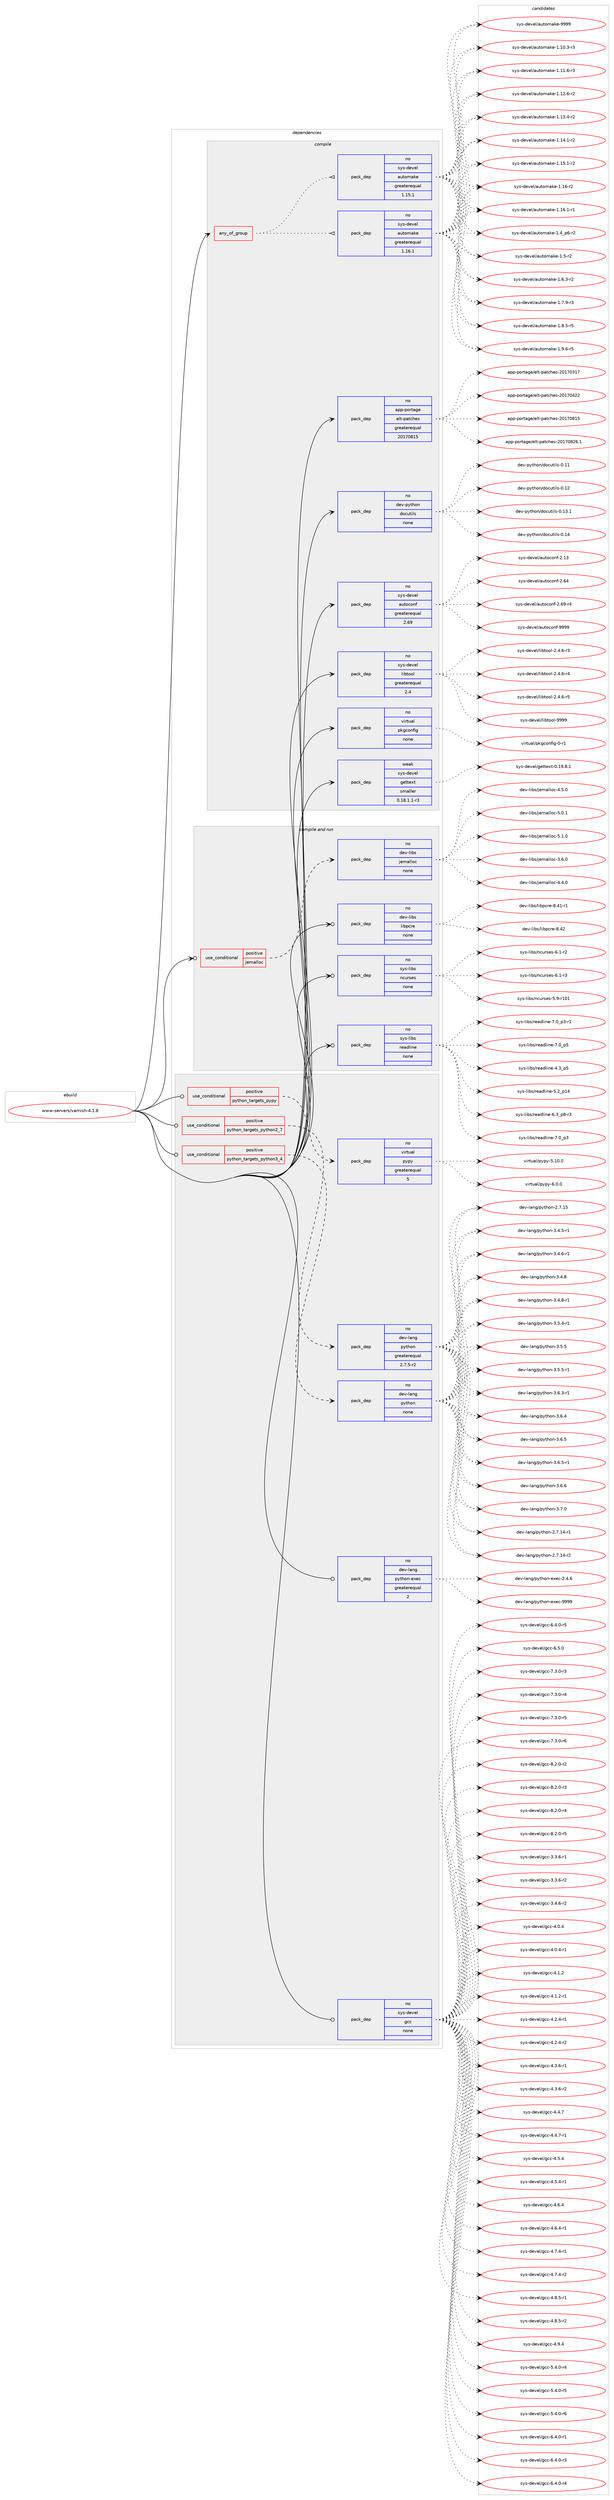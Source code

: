 digraph prolog {

# *************
# Graph options
# *************

newrank=true;
concentrate=true;
compound=true;
graph [rankdir=LR,fontname=Helvetica,fontsize=10,ranksep=1.5];#, ranksep=2.5, nodesep=0.2];
edge  [arrowhead=vee];
node  [fontname=Helvetica,fontsize=10];

# **********
# The ebuild
# **********

subgraph cluster_leftcol {
color=gray;
rank=same;
label=<<i>ebuild</i>>;
id [label="www-servers/varnish-4.1.8", color=red, width=4, href="../www-servers/varnish-4.1.8.svg"];
}

# ****************
# The dependencies
# ****************

subgraph cluster_midcol {
color=gray;
label=<<i>dependencies</i>>;
subgraph cluster_compile {
fillcolor="#eeeeee";
style=filled;
label=<<i>compile</i>>;
subgraph any170 {
dependency7150 [label=<<TABLE BORDER="0" CELLBORDER="1" CELLSPACING="0" CELLPADDING="4"><TR><TD CELLPADDING="10">any_of_group</TD></TR></TABLE>>, shape=none, color=red];subgraph pack5691 {
dependency7151 [label=<<TABLE BORDER="0" CELLBORDER="1" CELLSPACING="0" CELLPADDING="4" WIDTH="220"><TR><TD ROWSPAN="6" CELLPADDING="30">pack_dep</TD></TR><TR><TD WIDTH="110">no</TD></TR><TR><TD>sys-devel</TD></TR><TR><TD>automake</TD></TR><TR><TD>greaterequal</TD></TR><TR><TD>1.16.1</TD></TR></TABLE>>, shape=none, color=blue];
}
dependency7150:e -> dependency7151:w [weight=20,style="dotted",arrowhead="oinv"];
subgraph pack5692 {
dependency7152 [label=<<TABLE BORDER="0" CELLBORDER="1" CELLSPACING="0" CELLPADDING="4" WIDTH="220"><TR><TD ROWSPAN="6" CELLPADDING="30">pack_dep</TD></TR><TR><TD WIDTH="110">no</TD></TR><TR><TD>sys-devel</TD></TR><TR><TD>automake</TD></TR><TR><TD>greaterequal</TD></TR><TR><TD>1.15.1</TD></TR></TABLE>>, shape=none, color=blue];
}
dependency7150:e -> dependency7152:w [weight=20,style="dotted",arrowhead="oinv"];
}
id:e -> dependency7150:w [weight=20,style="solid",arrowhead="vee"];
subgraph pack5693 {
dependency7153 [label=<<TABLE BORDER="0" CELLBORDER="1" CELLSPACING="0" CELLPADDING="4" WIDTH="220"><TR><TD ROWSPAN="6" CELLPADDING="30">pack_dep</TD></TR><TR><TD WIDTH="110">no</TD></TR><TR><TD>app-portage</TD></TR><TR><TD>elt-patches</TD></TR><TR><TD>greaterequal</TD></TR><TR><TD>20170815</TD></TR></TABLE>>, shape=none, color=blue];
}
id:e -> dependency7153:w [weight=20,style="solid",arrowhead="vee"];
subgraph pack5694 {
dependency7154 [label=<<TABLE BORDER="0" CELLBORDER="1" CELLSPACING="0" CELLPADDING="4" WIDTH="220"><TR><TD ROWSPAN="6" CELLPADDING="30">pack_dep</TD></TR><TR><TD WIDTH="110">no</TD></TR><TR><TD>dev-python</TD></TR><TR><TD>docutils</TD></TR><TR><TD>none</TD></TR><TR><TD></TD></TR></TABLE>>, shape=none, color=blue];
}
id:e -> dependency7154:w [weight=20,style="solid",arrowhead="vee"];
subgraph pack5695 {
dependency7155 [label=<<TABLE BORDER="0" CELLBORDER="1" CELLSPACING="0" CELLPADDING="4" WIDTH="220"><TR><TD ROWSPAN="6" CELLPADDING="30">pack_dep</TD></TR><TR><TD WIDTH="110">no</TD></TR><TR><TD>sys-devel</TD></TR><TR><TD>autoconf</TD></TR><TR><TD>greaterequal</TD></TR><TR><TD>2.69</TD></TR></TABLE>>, shape=none, color=blue];
}
id:e -> dependency7155:w [weight=20,style="solid",arrowhead="vee"];
subgraph pack5696 {
dependency7156 [label=<<TABLE BORDER="0" CELLBORDER="1" CELLSPACING="0" CELLPADDING="4" WIDTH="220"><TR><TD ROWSPAN="6" CELLPADDING="30">pack_dep</TD></TR><TR><TD WIDTH="110">no</TD></TR><TR><TD>sys-devel</TD></TR><TR><TD>libtool</TD></TR><TR><TD>greaterequal</TD></TR><TR><TD>2.4</TD></TR></TABLE>>, shape=none, color=blue];
}
id:e -> dependency7156:w [weight=20,style="solid",arrowhead="vee"];
subgraph pack5697 {
dependency7157 [label=<<TABLE BORDER="0" CELLBORDER="1" CELLSPACING="0" CELLPADDING="4" WIDTH="220"><TR><TD ROWSPAN="6" CELLPADDING="30">pack_dep</TD></TR><TR><TD WIDTH="110">no</TD></TR><TR><TD>virtual</TD></TR><TR><TD>pkgconfig</TD></TR><TR><TD>none</TD></TR><TR><TD></TD></TR></TABLE>>, shape=none, color=blue];
}
id:e -> dependency7157:w [weight=20,style="solid",arrowhead="vee"];
subgraph pack5698 {
dependency7158 [label=<<TABLE BORDER="0" CELLBORDER="1" CELLSPACING="0" CELLPADDING="4" WIDTH="220"><TR><TD ROWSPAN="6" CELLPADDING="30">pack_dep</TD></TR><TR><TD WIDTH="110">weak</TD></TR><TR><TD>sys-devel</TD></TR><TR><TD>gettext</TD></TR><TR><TD>smaller</TD></TR><TR><TD>0.18.1.1-r3</TD></TR></TABLE>>, shape=none, color=blue];
}
id:e -> dependency7158:w [weight=20,style="solid",arrowhead="vee"];
}
subgraph cluster_compileandrun {
fillcolor="#eeeeee";
style=filled;
label=<<i>compile and run</i>>;
subgraph cond1283 {
dependency7159 [label=<<TABLE BORDER="0" CELLBORDER="1" CELLSPACING="0" CELLPADDING="4"><TR><TD ROWSPAN="3" CELLPADDING="10">use_conditional</TD></TR><TR><TD>positive</TD></TR><TR><TD>jemalloc</TD></TR></TABLE>>, shape=none, color=red];
subgraph pack5699 {
dependency7160 [label=<<TABLE BORDER="0" CELLBORDER="1" CELLSPACING="0" CELLPADDING="4" WIDTH="220"><TR><TD ROWSPAN="6" CELLPADDING="30">pack_dep</TD></TR><TR><TD WIDTH="110">no</TD></TR><TR><TD>dev-libs</TD></TR><TR><TD>jemalloc</TD></TR><TR><TD>none</TD></TR><TR><TD></TD></TR></TABLE>>, shape=none, color=blue];
}
dependency7159:e -> dependency7160:w [weight=20,style="dashed",arrowhead="vee"];
}
id:e -> dependency7159:w [weight=20,style="solid",arrowhead="odotvee"];
subgraph pack5700 {
dependency7161 [label=<<TABLE BORDER="0" CELLBORDER="1" CELLSPACING="0" CELLPADDING="4" WIDTH="220"><TR><TD ROWSPAN="6" CELLPADDING="30">pack_dep</TD></TR><TR><TD WIDTH="110">no</TD></TR><TR><TD>dev-libs</TD></TR><TR><TD>libpcre</TD></TR><TR><TD>none</TD></TR><TR><TD></TD></TR></TABLE>>, shape=none, color=blue];
}
id:e -> dependency7161:w [weight=20,style="solid",arrowhead="odotvee"];
subgraph pack5701 {
dependency7162 [label=<<TABLE BORDER="0" CELLBORDER="1" CELLSPACING="0" CELLPADDING="4" WIDTH="220"><TR><TD ROWSPAN="6" CELLPADDING="30">pack_dep</TD></TR><TR><TD WIDTH="110">no</TD></TR><TR><TD>sys-libs</TD></TR><TR><TD>ncurses</TD></TR><TR><TD>none</TD></TR><TR><TD></TD></TR></TABLE>>, shape=none, color=blue];
}
id:e -> dependency7162:w [weight=20,style="solid",arrowhead="odotvee"];
subgraph pack5702 {
dependency7163 [label=<<TABLE BORDER="0" CELLBORDER="1" CELLSPACING="0" CELLPADDING="4" WIDTH="220"><TR><TD ROWSPAN="6" CELLPADDING="30">pack_dep</TD></TR><TR><TD WIDTH="110">no</TD></TR><TR><TD>sys-libs</TD></TR><TR><TD>readline</TD></TR><TR><TD>none</TD></TR><TR><TD></TD></TR></TABLE>>, shape=none, color=blue];
}
id:e -> dependency7163:w [weight=20,style="solid",arrowhead="odotvee"];
}
subgraph cluster_run {
fillcolor="#eeeeee";
style=filled;
label=<<i>run</i>>;
subgraph cond1284 {
dependency7164 [label=<<TABLE BORDER="0" CELLBORDER="1" CELLSPACING="0" CELLPADDING="4"><TR><TD ROWSPAN="3" CELLPADDING="10">use_conditional</TD></TR><TR><TD>positive</TD></TR><TR><TD>python_targets_pypy</TD></TR></TABLE>>, shape=none, color=red];
subgraph pack5703 {
dependency7165 [label=<<TABLE BORDER="0" CELLBORDER="1" CELLSPACING="0" CELLPADDING="4" WIDTH="220"><TR><TD ROWSPAN="6" CELLPADDING="30">pack_dep</TD></TR><TR><TD WIDTH="110">no</TD></TR><TR><TD>virtual</TD></TR><TR><TD>pypy</TD></TR><TR><TD>greaterequal</TD></TR><TR><TD>5</TD></TR></TABLE>>, shape=none, color=blue];
}
dependency7164:e -> dependency7165:w [weight=20,style="dashed",arrowhead="vee"];
}
id:e -> dependency7164:w [weight=20,style="solid",arrowhead="odot"];
subgraph cond1285 {
dependency7166 [label=<<TABLE BORDER="0" CELLBORDER="1" CELLSPACING="0" CELLPADDING="4"><TR><TD ROWSPAN="3" CELLPADDING="10">use_conditional</TD></TR><TR><TD>positive</TD></TR><TR><TD>python_targets_python2_7</TD></TR></TABLE>>, shape=none, color=red];
subgraph pack5704 {
dependency7167 [label=<<TABLE BORDER="0" CELLBORDER="1" CELLSPACING="0" CELLPADDING="4" WIDTH="220"><TR><TD ROWSPAN="6" CELLPADDING="30">pack_dep</TD></TR><TR><TD WIDTH="110">no</TD></TR><TR><TD>dev-lang</TD></TR><TR><TD>python</TD></TR><TR><TD>greaterequal</TD></TR><TR><TD>2.7.5-r2</TD></TR></TABLE>>, shape=none, color=blue];
}
dependency7166:e -> dependency7167:w [weight=20,style="dashed",arrowhead="vee"];
}
id:e -> dependency7166:w [weight=20,style="solid",arrowhead="odot"];
subgraph cond1286 {
dependency7168 [label=<<TABLE BORDER="0" CELLBORDER="1" CELLSPACING="0" CELLPADDING="4"><TR><TD ROWSPAN="3" CELLPADDING="10">use_conditional</TD></TR><TR><TD>positive</TD></TR><TR><TD>python_targets_python3_4</TD></TR></TABLE>>, shape=none, color=red];
subgraph pack5705 {
dependency7169 [label=<<TABLE BORDER="0" CELLBORDER="1" CELLSPACING="0" CELLPADDING="4" WIDTH="220"><TR><TD ROWSPAN="6" CELLPADDING="30">pack_dep</TD></TR><TR><TD WIDTH="110">no</TD></TR><TR><TD>dev-lang</TD></TR><TR><TD>python</TD></TR><TR><TD>none</TD></TR><TR><TD></TD></TR></TABLE>>, shape=none, color=blue];
}
dependency7168:e -> dependency7169:w [weight=20,style="dashed",arrowhead="vee"];
}
id:e -> dependency7168:w [weight=20,style="solid",arrowhead="odot"];
subgraph pack5706 {
dependency7170 [label=<<TABLE BORDER="0" CELLBORDER="1" CELLSPACING="0" CELLPADDING="4" WIDTH="220"><TR><TD ROWSPAN="6" CELLPADDING="30">pack_dep</TD></TR><TR><TD WIDTH="110">no</TD></TR><TR><TD>dev-lang</TD></TR><TR><TD>python-exec</TD></TR><TR><TD>greaterequal</TD></TR><TR><TD>2</TD></TR></TABLE>>, shape=none, color=blue];
}
id:e -> dependency7170:w [weight=20,style="solid",arrowhead="odot"];
subgraph pack5707 {
dependency7171 [label=<<TABLE BORDER="0" CELLBORDER="1" CELLSPACING="0" CELLPADDING="4" WIDTH="220"><TR><TD ROWSPAN="6" CELLPADDING="30">pack_dep</TD></TR><TR><TD WIDTH="110">no</TD></TR><TR><TD>sys-devel</TD></TR><TR><TD>gcc</TD></TR><TR><TD>none</TD></TR><TR><TD></TD></TR></TABLE>>, shape=none, color=blue];
}
id:e -> dependency7171:w [weight=20,style="solid",arrowhead="odot"];
}
}

# **************
# The candidates
# **************

subgraph cluster_choices {
rank=same;
color=gray;
label=<<i>candidates</i>>;

subgraph choice5691 {
color=black;
nodesep=1;
choice11512111545100101118101108479711711611110997107101454946494846514511451 [label="sys-devel/automake-1.10.3-r3", color=red, width=4,href="../sys-devel/automake-1.10.3-r3.svg"];
choice11512111545100101118101108479711711611110997107101454946494946544511451 [label="sys-devel/automake-1.11.6-r3", color=red, width=4,href="../sys-devel/automake-1.11.6-r3.svg"];
choice11512111545100101118101108479711711611110997107101454946495046544511450 [label="sys-devel/automake-1.12.6-r2", color=red, width=4,href="../sys-devel/automake-1.12.6-r2.svg"];
choice11512111545100101118101108479711711611110997107101454946495146524511450 [label="sys-devel/automake-1.13.4-r2", color=red, width=4,href="../sys-devel/automake-1.13.4-r2.svg"];
choice11512111545100101118101108479711711611110997107101454946495246494511450 [label="sys-devel/automake-1.14.1-r2", color=red, width=4,href="../sys-devel/automake-1.14.1-r2.svg"];
choice11512111545100101118101108479711711611110997107101454946495346494511450 [label="sys-devel/automake-1.15.1-r2", color=red, width=4,href="../sys-devel/automake-1.15.1-r2.svg"];
choice1151211154510010111810110847971171161111099710710145494649544511450 [label="sys-devel/automake-1.16-r2", color=red, width=4,href="../sys-devel/automake-1.16-r2.svg"];
choice11512111545100101118101108479711711611110997107101454946495446494511449 [label="sys-devel/automake-1.16.1-r1", color=red, width=4,href="../sys-devel/automake-1.16.1-r1.svg"];
choice115121115451001011181011084797117116111109971071014549465295112544511450 [label="sys-devel/automake-1.4_p6-r2", color=red, width=4,href="../sys-devel/automake-1.4_p6-r2.svg"];
choice11512111545100101118101108479711711611110997107101454946534511450 [label="sys-devel/automake-1.5-r2", color=red, width=4,href="../sys-devel/automake-1.5-r2.svg"];
choice115121115451001011181011084797117116111109971071014549465446514511450 [label="sys-devel/automake-1.6.3-r2", color=red, width=4,href="../sys-devel/automake-1.6.3-r2.svg"];
choice115121115451001011181011084797117116111109971071014549465546574511451 [label="sys-devel/automake-1.7.9-r3", color=red, width=4,href="../sys-devel/automake-1.7.9-r3.svg"];
choice115121115451001011181011084797117116111109971071014549465646534511453 [label="sys-devel/automake-1.8.5-r5", color=red, width=4,href="../sys-devel/automake-1.8.5-r5.svg"];
choice115121115451001011181011084797117116111109971071014549465746544511453 [label="sys-devel/automake-1.9.6-r5", color=red, width=4,href="../sys-devel/automake-1.9.6-r5.svg"];
choice115121115451001011181011084797117116111109971071014557575757 [label="sys-devel/automake-9999", color=red, width=4,href="../sys-devel/automake-9999.svg"];
dependency7151:e -> choice11512111545100101118101108479711711611110997107101454946494846514511451:w [style=dotted,weight="100"];
dependency7151:e -> choice11512111545100101118101108479711711611110997107101454946494946544511451:w [style=dotted,weight="100"];
dependency7151:e -> choice11512111545100101118101108479711711611110997107101454946495046544511450:w [style=dotted,weight="100"];
dependency7151:e -> choice11512111545100101118101108479711711611110997107101454946495146524511450:w [style=dotted,weight="100"];
dependency7151:e -> choice11512111545100101118101108479711711611110997107101454946495246494511450:w [style=dotted,weight="100"];
dependency7151:e -> choice11512111545100101118101108479711711611110997107101454946495346494511450:w [style=dotted,weight="100"];
dependency7151:e -> choice1151211154510010111810110847971171161111099710710145494649544511450:w [style=dotted,weight="100"];
dependency7151:e -> choice11512111545100101118101108479711711611110997107101454946495446494511449:w [style=dotted,weight="100"];
dependency7151:e -> choice115121115451001011181011084797117116111109971071014549465295112544511450:w [style=dotted,weight="100"];
dependency7151:e -> choice11512111545100101118101108479711711611110997107101454946534511450:w [style=dotted,weight="100"];
dependency7151:e -> choice115121115451001011181011084797117116111109971071014549465446514511450:w [style=dotted,weight="100"];
dependency7151:e -> choice115121115451001011181011084797117116111109971071014549465546574511451:w [style=dotted,weight="100"];
dependency7151:e -> choice115121115451001011181011084797117116111109971071014549465646534511453:w [style=dotted,weight="100"];
dependency7151:e -> choice115121115451001011181011084797117116111109971071014549465746544511453:w [style=dotted,weight="100"];
dependency7151:e -> choice115121115451001011181011084797117116111109971071014557575757:w [style=dotted,weight="100"];
}
subgraph choice5692 {
color=black;
nodesep=1;
choice11512111545100101118101108479711711611110997107101454946494846514511451 [label="sys-devel/automake-1.10.3-r3", color=red, width=4,href="../sys-devel/automake-1.10.3-r3.svg"];
choice11512111545100101118101108479711711611110997107101454946494946544511451 [label="sys-devel/automake-1.11.6-r3", color=red, width=4,href="../sys-devel/automake-1.11.6-r3.svg"];
choice11512111545100101118101108479711711611110997107101454946495046544511450 [label="sys-devel/automake-1.12.6-r2", color=red, width=4,href="../sys-devel/automake-1.12.6-r2.svg"];
choice11512111545100101118101108479711711611110997107101454946495146524511450 [label="sys-devel/automake-1.13.4-r2", color=red, width=4,href="../sys-devel/automake-1.13.4-r2.svg"];
choice11512111545100101118101108479711711611110997107101454946495246494511450 [label="sys-devel/automake-1.14.1-r2", color=red, width=4,href="../sys-devel/automake-1.14.1-r2.svg"];
choice11512111545100101118101108479711711611110997107101454946495346494511450 [label="sys-devel/automake-1.15.1-r2", color=red, width=4,href="../sys-devel/automake-1.15.1-r2.svg"];
choice1151211154510010111810110847971171161111099710710145494649544511450 [label="sys-devel/automake-1.16-r2", color=red, width=4,href="../sys-devel/automake-1.16-r2.svg"];
choice11512111545100101118101108479711711611110997107101454946495446494511449 [label="sys-devel/automake-1.16.1-r1", color=red, width=4,href="../sys-devel/automake-1.16.1-r1.svg"];
choice115121115451001011181011084797117116111109971071014549465295112544511450 [label="sys-devel/automake-1.4_p6-r2", color=red, width=4,href="../sys-devel/automake-1.4_p6-r2.svg"];
choice11512111545100101118101108479711711611110997107101454946534511450 [label="sys-devel/automake-1.5-r2", color=red, width=4,href="../sys-devel/automake-1.5-r2.svg"];
choice115121115451001011181011084797117116111109971071014549465446514511450 [label="sys-devel/automake-1.6.3-r2", color=red, width=4,href="../sys-devel/automake-1.6.3-r2.svg"];
choice115121115451001011181011084797117116111109971071014549465546574511451 [label="sys-devel/automake-1.7.9-r3", color=red, width=4,href="../sys-devel/automake-1.7.9-r3.svg"];
choice115121115451001011181011084797117116111109971071014549465646534511453 [label="sys-devel/automake-1.8.5-r5", color=red, width=4,href="../sys-devel/automake-1.8.5-r5.svg"];
choice115121115451001011181011084797117116111109971071014549465746544511453 [label="sys-devel/automake-1.9.6-r5", color=red, width=4,href="../sys-devel/automake-1.9.6-r5.svg"];
choice115121115451001011181011084797117116111109971071014557575757 [label="sys-devel/automake-9999", color=red, width=4,href="../sys-devel/automake-9999.svg"];
dependency7152:e -> choice11512111545100101118101108479711711611110997107101454946494846514511451:w [style=dotted,weight="100"];
dependency7152:e -> choice11512111545100101118101108479711711611110997107101454946494946544511451:w [style=dotted,weight="100"];
dependency7152:e -> choice11512111545100101118101108479711711611110997107101454946495046544511450:w [style=dotted,weight="100"];
dependency7152:e -> choice11512111545100101118101108479711711611110997107101454946495146524511450:w [style=dotted,weight="100"];
dependency7152:e -> choice11512111545100101118101108479711711611110997107101454946495246494511450:w [style=dotted,weight="100"];
dependency7152:e -> choice11512111545100101118101108479711711611110997107101454946495346494511450:w [style=dotted,weight="100"];
dependency7152:e -> choice1151211154510010111810110847971171161111099710710145494649544511450:w [style=dotted,weight="100"];
dependency7152:e -> choice11512111545100101118101108479711711611110997107101454946495446494511449:w [style=dotted,weight="100"];
dependency7152:e -> choice115121115451001011181011084797117116111109971071014549465295112544511450:w [style=dotted,weight="100"];
dependency7152:e -> choice11512111545100101118101108479711711611110997107101454946534511450:w [style=dotted,weight="100"];
dependency7152:e -> choice115121115451001011181011084797117116111109971071014549465446514511450:w [style=dotted,weight="100"];
dependency7152:e -> choice115121115451001011181011084797117116111109971071014549465546574511451:w [style=dotted,weight="100"];
dependency7152:e -> choice115121115451001011181011084797117116111109971071014549465646534511453:w [style=dotted,weight="100"];
dependency7152:e -> choice115121115451001011181011084797117116111109971071014549465746544511453:w [style=dotted,weight="100"];
dependency7152:e -> choice115121115451001011181011084797117116111109971071014557575757:w [style=dotted,weight="100"];
}
subgraph choice5693 {
color=black;
nodesep=1;
choice97112112451121111141169710310147101108116451129711699104101115455048495548514955 [label="app-portage/elt-patches-20170317", color=red, width=4,href="../app-portage/elt-patches-20170317.svg"];
choice97112112451121111141169710310147101108116451129711699104101115455048495548525050 [label="app-portage/elt-patches-20170422", color=red, width=4,href="../app-portage/elt-patches-20170422.svg"];
choice97112112451121111141169710310147101108116451129711699104101115455048495548564953 [label="app-portage/elt-patches-20170815", color=red, width=4,href="../app-portage/elt-patches-20170815.svg"];
choice971121124511211111411697103101471011081164511297116991041011154550484955485650544649 [label="app-portage/elt-patches-20170826.1", color=red, width=4,href="../app-portage/elt-patches-20170826.1.svg"];
dependency7153:e -> choice97112112451121111141169710310147101108116451129711699104101115455048495548514955:w [style=dotted,weight="100"];
dependency7153:e -> choice97112112451121111141169710310147101108116451129711699104101115455048495548525050:w [style=dotted,weight="100"];
dependency7153:e -> choice97112112451121111141169710310147101108116451129711699104101115455048495548564953:w [style=dotted,weight="100"];
dependency7153:e -> choice971121124511211111411697103101471011081164511297116991041011154550484955485650544649:w [style=dotted,weight="100"];
}
subgraph choice5694 {
color=black;
nodesep=1;
choice1001011184511212111610411111047100111991171161051081154548464949 [label="dev-python/docutils-0.11", color=red, width=4,href="../dev-python/docutils-0.11.svg"];
choice1001011184511212111610411111047100111991171161051081154548464950 [label="dev-python/docutils-0.12", color=red, width=4,href="../dev-python/docutils-0.12.svg"];
choice10010111845112121116104111110471001119911711610510811545484649514649 [label="dev-python/docutils-0.13.1", color=red, width=4,href="../dev-python/docutils-0.13.1.svg"];
choice1001011184511212111610411111047100111991171161051081154548464952 [label="dev-python/docutils-0.14", color=red, width=4,href="../dev-python/docutils-0.14.svg"];
dependency7154:e -> choice1001011184511212111610411111047100111991171161051081154548464949:w [style=dotted,weight="100"];
dependency7154:e -> choice1001011184511212111610411111047100111991171161051081154548464950:w [style=dotted,weight="100"];
dependency7154:e -> choice10010111845112121116104111110471001119911711610510811545484649514649:w [style=dotted,weight="100"];
dependency7154:e -> choice1001011184511212111610411111047100111991171161051081154548464952:w [style=dotted,weight="100"];
}
subgraph choice5695 {
color=black;
nodesep=1;
choice115121115451001011181011084797117116111991111101024550464951 [label="sys-devel/autoconf-2.13", color=red, width=4,href="../sys-devel/autoconf-2.13.svg"];
choice115121115451001011181011084797117116111991111101024550465452 [label="sys-devel/autoconf-2.64", color=red, width=4,href="../sys-devel/autoconf-2.64.svg"];
choice1151211154510010111810110847971171161119911111010245504654574511452 [label="sys-devel/autoconf-2.69-r4", color=red, width=4,href="../sys-devel/autoconf-2.69-r4.svg"];
choice115121115451001011181011084797117116111991111101024557575757 [label="sys-devel/autoconf-9999", color=red, width=4,href="../sys-devel/autoconf-9999.svg"];
dependency7155:e -> choice115121115451001011181011084797117116111991111101024550464951:w [style=dotted,weight="100"];
dependency7155:e -> choice115121115451001011181011084797117116111991111101024550465452:w [style=dotted,weight="100"];
dependency7155:e -> choice1151211154510010111810110847971171161119911111010245504654574511452:w [style=dotted,weight="100"];
dependency7155:e -> choice115121115451001011181011084797117116111991111101024557575757:w [style=dotted,weight="100"];
}
subgraph choice5696 {
color=black;
nodesep=1;
choice1151211154510010111810110847108105981161111111084550465246544511451 [label="sys-devel/libtool-2.4.6-r3", color=red, width=4,href="../sys-devel/libtool-2.4.6-r3.svg"];
choice1151211154510010111810110847108105981161111111084550465246544511452 [label="sys-devel/libtool-2.4.6-r4", color=red, width=4,href="../sys-devel/libtool-2.4.6-r4.svg"];
choice1151211154510010111810110847108105981161111111084550465246544511453 [label="sys-devel/libtool-2.4.6-r5", color=red, width=4,href="../sys-devel/libtool-2.4.6-r5.svg"];
choice1151211154510010111810110847108105981161111111084557575757 [label="sys-devel/libtool-9999", color=red, width=4,href="../sys-devel/libtool-9999.svg"];
dependency7156:e -> choice1151211154510010111810110847108105981161111111084550465246544511451:w [style=dotted,weight="100"];
dependency7156:e -> choice1151211154510010111810110847108105981161111111084550465246544511452:w [style=dotted,weight="100"];
dependency7156:e -> choice1151211154510010111810110847108105981161111111084550465246544511453:w [style=dotted,weight="100"];
dependency7156:e -> choice1151211154510010111810110847108105981161111111084557575757:w [style=dotted,weight="100"];
}
subgraph choice5697 {
color=black;
nodesep=1;
choice11810511411611797108471121071039911111010210510345484511449 [label="virtual/pkgconfig-0-r1", color=red, width=4,href="../virtual/pkgconfig-0-r1.svg"];
dependency7157:e -> choice11810511411611797108471121071039911111010210510345484511449:w [style=dotted,weight="100"];
}
subgraph choice5698 {
color=black;
nodesep=1;
choice1151211154510010111810110847103101116116101120116454846495746564649 [label="sys-devel/gettext-0.19.8.1", color=red, width=4,href="../sys-devel/gettext-0.19.8.1.svg"];
dependency7158:e -> choice1151211154510010111810110847103101116116101120116454846495746564649:w [style=dotted,weight="100"];
}
subgraph choice5699 {
color=black;
nodesep=1;
choice1001011184510810598115471061011099710810811199455146544648 [label="dev-libs/jemalloc-3.6.0", color=red, width=4,href="../dev-libs/jemalloc-3.6.0.svg"];
choice1001011184510810598115471061011099710810811199455246524648 [label="dev-libs/jemalloc-4.4.0", color=red, width=4,href="../dev-libs/jemalloc-4.4.0.svg"];
choice1001011184510810598115471061011099710810811199455246534648 [label="dev-libs/jemalloc-4.5.0", color=red, width=4,href="../dev-libs/jemalloc-4.5.0.svg"];
choice1001011184510810598115471061011099710810811199455346484649 [label="dev-libs/jemalloc-5.0.1", color=red, width=4,href="../dev-libs/jemalloc-5.0.1.svg"];
choice1001011184510810598115471061011099710810811199455346494648 [label="dev-libs/jemalloc-5.1.0", color=red, width=4,href="../dev-libs/jemalloc-5.1.0.svg"];
dependency7160:e -> choice1001011184510810598115471061011099710810811199455146544648:w [style=dotted,weight="100"];
dependency7160:e -> choice1001011184510810598115471061011099710810811199455246524648:w [style=dotted,weight="100"];
dependency7160:e -> choice1001011184510810598115471061011099710810811199455246534648:w [style=dotted,weight="100"];
dependency7160:e -> choice1001011184510810598115471061011099710810811199455346484649:w [style=dotted,weight="100"];
dependency7160:e -> choice1001011184510810598115471061011099710810811199455346494648:w [style=dotted,weight="100"];
}
subgraph choice5700 {
color=black;
nodesep=1;
choice100101118451081059811547108105981129911410145564652494511449 [label="dev-libs/libpcre-8.41-r1", color=red, width=4,href="../dev-libs/libpcre-8.41-r1.svg"];
choice10010111845108105981154710810598112991141014556465250 [label="dev-libs/libpcre-8.42", color=red, width=4,href="../dev-libs/libpcre-8.42.svg"];
dependency7161:e -> choice100101118451081059811547108105981129911410145564652494511449:w [style=dotted,weight="100"];
dependency7161:e -> choice10010111845108105981154710810598112991141014556465250:w [style=dotted,weight="100"];
}
subgraph choice5701 {
color=black;
nodesep=1;
choice115121115451081059811547110991171141151011154553465745114494849 [label="sys-libs/ncurses-5.9-r101", color=red, width=4,href="../sys-libs/ncurses-5.9-r101.svg"];
choice11512111545108105981154711099117114115101115455446494511450 [label="sys-libs/ncurses-6.1-r2", color=red, width=4,href="../sys-libs/ncurses-6.1-r2.svg"];
choice11512111545108105981154711099117114115101115455446494511451 [label="sys-libs/ncurses-6.1-r3", color=red, width=4,href="../sys-libs/ncurses-6.1-r3.svg"];
dependency7162:e -> choice115121115451081059811547110991171141151011154553465745114494849:w [style=dotted,weight="100"];
dependency7162:e -> choice11512111545108105981154711099117114115101115455446494511450:w [style=dotted,weight="100"];
dependency7162:e -> choice11512111545108105981154711099117114115101115455446494511451:w [style=dotted,weight="100"];
}
subgraph choice5702 {
color=black;
nodesep=1;
choice11512111545108105981154711410197100108105110101455246519511253 [label="sys-libs/readline-4.3_p5", color=red, width=4,href="../sys-libs/readline-4.3_p5.svg"];
choice1151211154510810598115471141019710010810511010145534650951124952 [label="sys-libs/readline-5.2_p14", color=red, width=4,href="../sys-libs/readline-5.2_p14.svg"];
choice115121115451081059811547114101971001081051101014554465195112564511451 [label="sys-libs/readline-6.3_p8-r3", color=red, width=4,href="../sys-libs/readline-6.3_p8-r3.svg"];
choice11512111545108105981154711410197100108105110101455546489511251 [label="sys-libs/readline-7.0_p3", color=red, width=4,href="../sys-libs/readline-7.0_p3.svg"];
choice115121115451081059811547114101971001081051101014555464895112514511449 [label="sys-libs/readline-7.0_p3-r1", color=red, width=4,href="../sys-libs/readline-7.0_p3-r1.svg"];
choice11512111545108105981154711410197100108105110101455546489511253 [label="sys-libs/readline-7.0_p5", color=red, width=4,href="../sys-libs/readline-7.0_p5.svg"];
dependency7163:e -> choice11512111545108105981154711410197100108105110101455246519511253:w [style=dotted,weight="100"];
dependency7163:e -> choice1151211154510810598115471141019710010810511010145534650951124952:w [style=dotted,weight="100"];
dependency7163:e -> choice115121115451081059811547114101971001081051101014554465195112564511451:w [style=dotted,weight="100"];
dependency7163:e -> choice11512111545108105981154711410197100108105110101455546489511251:w [style=dotted,weight="100"];
dependency7163:e -> choice115121115451081059811547114101971001081051101014555464895112514511449:w [style=dotted,weight="100"];
dependency7163:e -> choice11512111545108105981154711410197100108105110101455546489511253:w [style=dotted,weight="100"];
}
subgraph choice5703 {
color=black;
nodesep=1;
choice118105114116117971084711212111212145534649484648 [label="virtual/pypy-5.10.0", color=red, width=4,href="../virtual/pypy-5.10.0.svg"];
choice1181051141161179710847112121112121455446484648 [label="virtual/pypy-6.0.0", color=red, width=4,href="../virtual/pypy-6.0.0.svg"];
dependency7165:e -> choice118105114116117971084711212111212145534649484648:w [style=dotted,weight="100"];
dependency7165:e -> choice1181051141161179710847112121112121455446484648:w [style=dotted,weight="100"];
}
subgraph choice5704 {
color=black;
nodesep=1;
choice100101118451089711010347112121116104111110455046554649524511449 [label="dev-lang/python-2.7.14-r1", color=red, width=4,href="../dev-lang/python-2.7.14-r1.svg"];
choice100101118451089711010347112121116104111110455046554649524511450 [label="dev-lang/python-2.7.14-r2", color=red, width=4,href="../dev-lang/python-2.7.14-r2.svg"];
choice10010111845108971101034711212111610411111045504655464953 [label="dev-lang/python-2.7.15", color=red, width=4,href="../dev-lang/python-2.7.15.svg"];
choice1001011184510897110103471121211161041111104551465246534511449 [label="dev-lang/python-3.4.5-r1", color=red, width=4,href="../dev-lang/python-3.4.5-r1.svg"];
choice1001011184510897110103471121211161041111104551465246544511449 [label="dev-lang/python-3.4.6-r1", color=red, width=4,href="../dev-lang/python-3.4.6-r1.svg"];
choice100101118451089711010347112121116104111110455146524656 [label="dev-lang/python-3.4.8", color=red, width=4,href="../dev-lang/python-3.4.8.svg"];
choice1001011184510897110103471121211161041111104551465246564511449 [label="dev-lang/python-3.4.8-r1", color=red, width=4,href="../dev-lang/python-3.4.8-r1.svg"];
choice1001011184510897110103471121211161041111104551465346524511449 [label="dev-lang/python-3.5.4-r1", color=red, width=4,href="../dev-lang/python-3.5.4-r1.svg"];
choice100101118451089711010347112121116104111110455146534653 [label="dev-lang/python-3.5.5", color=red, width=4,href="../dev-lang/python-3.5.5.svg"];
choice1001011184510897110103471121211161041111104551465346534511449 [label="dev-lang/python-3.5.5-r1", color=red, width=4,href="../dev-lang/python-3.5.5-r1.svg"];
choice1001011184510897110103471121211161041111104551465446514511449 [label="dev-lang/python-3.6.3-r1", color=red, width=4,href="../dev-lang/python-3.6.3-r1.svg"];
choice100101118451089711010347112121116104111110455146544652 [label="dev-lang/python-3.6.4", color=red, width=4,href="../dev-lang/python-3.6.4.svg"];
choice100101118451089711010347112121116104111110455146544653 [label="dev-lang/python-3.6.5", color=red, width=4,href="../dev-lang/python-3.6.5.svg"];
choice1001011184510897110103471121211161041111104551465446534511449 [label="dev-lang/python-3.6.5-r1", color=red, width=4,href="../dev-lang/python-3.6.5-r1.svg"];
choice100101118451089711010347112121116104111110455146544654 [label="dev-lang/python-3.6.6", color=red, width=4,href="../dev-lang/python-3.6.6.svg"];
choice100101118451089711010347112121116104111110455146554648 [label="dev-lang/python-3.7.0", color=red, width=4,href="../dev-lang/python-3.7.0.svg"];
dependency7167:e -> choice100101118451089711010347112121116104111110455046554649524511449:w [style=dotted,weight="100"];
dependency7167:e -> choice100101118451089711010347112121116104111110455046554649524511450:w [style=dotted,weight="100"];
dependency7167:e -> choice10010111845108971101034711212111610411111045504655464953:w [style=dotted,weight="100"];
dependency7167:e -> choice1001011184510897110103471121211161041111104551465246534511449:w [style=dotted,weight="100"];
dependency7167:e -> choice1001011184510897110103471121211161041111104551465246544511449:w [style=dotted,weight="100"];
dependency7167:e -> choice100101118451089711010347112121116104111110455146524656:w [style=dotted,weight="100"];
dependency7167:e -> choice1001011184510897110103471121211161041111104551465246564511449:w [style=dotted,weight="100"];
dependency7167:e -> choice1001011184510897110103471121211161041111104551465346524511449:w [style=dotted,weight="100"];
dependency7167:e -> choice100101118451089711010347112121116104111110455146534653:w [style=dotted,weight="100"];
dependency7167:e -> choice1001011184510897110103471121211161041111104551465346534511449:w [style=dotted,weight="100"];
dependency7167:e -> choice1001011184510897110103471121211161041111104551465446514511449:w [style=dotted,weight="100"];
dependency7167:e -> choice100101118451089711010347112121116104111110455146544652:w [style=dotted,weight="100"];
dependency7167:e -> choice100101118451089711010347112121116104111110455146544653:w [style=dotted,weight="100"];
dependency7167:e -> choice1001011184510897110103471121211161041111104551465446534511449:w [style=dotted,weight="100"];
dependency7167:e -> choice100101118451089711010347112121116104111110455146544654:w [style=dotted,weight="100"];
dependency7167:e -> choice100101118451089711010347112121116104111110455146554648:w [style=dotted,weight="100"];
}
subgraph choice5705 {
color=black;
nodesep=1;
choice100101118451089711010347112121116104111110455046554649524511449 [label="dev-lang/python-2.7.14-r1", color=red, width=4,href="../dev-lang/python-2.7.14-r1.svg"];
choice100101118451089711010347112121116104111110455046554649524511450 [label="dev-lang/python-2.7.14-r2", color=red, width=4,href="../dev-lang/python-2.7.14-r2.svg"];
choice10010111845108971101034711212111610411111045504655464953 [label="dev-lang/python-2.7.15", color=red, width=4,href="../dev-lang/python-2.7.15.svg"];
choice1001011184510897110103471121211161041111104551465246534511449 [label="dev-lang/python-3.4.5-r1", color=red, width=4,href="../dev-lang/python-3.4.5-r1.svg"];
choice1001011184510897110103471121211161041111104551465246544511449 [label="dev-lang/python-3.4.6-r1", color=red, width=4,href="../dev-lang/python-3.4.6-r1.svg"];
choice100101118451089711010347112121116104111110455146524656 [label="dev-lang/python-3.4.8", color=red, width=4,href="../dev-lang/python-3.4.8.svg"];
choice1001011184510897110103471121211161041111104551465246564511449 [label="dev-lang/python-3.4.8-r1", color=red, width=4,href="../dev-lang/python-3.4.8-r1.svg"];
choice1001011184510897110103471121211161041111104551465346524511449 [label="dev-lang/python-3.5.4-r1", color=red, width=4,href="../dev-lang/python-3.5.4-r1.svg"];
choice100101118451089711010347112121116104111110455146534653 [label="dev-lang/python-3.5.5", color=red, width=4,href="../dev-lang/python-3.5.5.svg"];
choice1001011184510897110103471121211161041111104551465346534511449 [label="dev-lang/python-3.5.5-r1", color=red, width=4,href="../dev-lang/python-3.5.5-r1.svg"];
choice1001011184510897110103471121211161041111104551465446514511449 [label="dev-lang/python-3.6.3-r1", color=red, width=4,href="../dev-lang/python-3.6.3-r1.svg"];
choice100101118451089711010347112121116104111110455146544652 [label="dev-lang/python-3.6.4", color=red, width=4,href="../dev-lang/python-3.6.4.svg"];
choice100101118451089711010347112121116104111110455146544653 [label="dev-lang/python-3.6.5", color=red, width=4,href="../dev-lang/python-3.6.5.svg"];
choice1001011184510897110103471121211161041111104551465446534511449 [label="dev-lang/python-3.6.5-r1", color=red, width=4,href="../dev-lang/python-3.6.5-r1.svg"];
choice100101118451089711010347112121116104111110455146544654 [label="dev-lang/python-3.6.6", color=red, width=4,href="../dev-lang/python-3.6.6.svg"];
choice100101118451089711010347112121116104111110455146554648 [label="dev-lang/python-3.7.0", color=red, width=4,href="../dev-lang/python-3.7.0.svg"];
dependency7169:e -> choice100101118451089711010347112121116104111110455046554649524511449:w [style=dotted,weight="100"];
dependency7169:e -> choice100101118451089711010347112121116104111110455046554649524511450:w [style=dotted,weight="100"];
dependency7169:e -> choice10010111845108971101034711212111610411111045504655464953:w [style=dotted,weight="100"];
dependency7169:e -> choice1001011184510897110103471121211161041111104551465246534511449:w [style=dotted,weight="100"];
dependency7169:e -> choice1001011184510897110103471121211161041111104551465246544511449:w [style=dotted,weight="100"];
dependency7169:e -> choice100101118451089711010347112121116104111110455146524656:w [style=dotted,weight="100"];
dependency7169:e -> choice1001011184510897110103471121211161041111104551465246564511449:w [style=dotted,weight="100"];
dependency7169:e -> choice1001011184510897110103471121211161041111104551465346524511449:w [style=dotted,weight="100"];
dependency7169:e -> choice100101118451089711010347112121116104111110455146534653:w [style=dotted,weight="100"];
dependency7169:e -> choice1001011184510897110103471121211161041111104551465346534511449:w [style=dotted,weight="100"];
dependency7169:e -> choice1001011184510897110103471121211161041111104551465446514511449:w [style=dotted,weight="100"];
dependency7169:e -> choice100101118451089711010347112121116104111110455146544652:w [style=dotted,weight="100"];
dependency7169:e -> choice100101118451089711010347112121116104111110455146544653:w [style=dotted,weight="100"];
dependency7169:e -> choice1001011184510897110103471121211161041111104551465446534511449:w [style=dotted,weight="100"];
dependency7169:e -> choice100101118451089711010347112121116104111110455146544654:w [style=dotted,weight="100"];
dependency7169:e -> choice100101118451089711010347112121116104111110455146554648:w [style=dotted,weight="100"];
}
subgraph choice5706 {
color=black;
nodesep=1;
choice1001011184510897110103471121211161041111104510112010199455046524654 [label="dev-lang/python-exec-2.4.6", color=red, width=4,href="../dev-lang/python-exec-2.4.6.svg"];
choice10010111845108971101034711212111610411111045101120101994557575757 [label="dev-lang/python-exec-9999", color=red, width=4,href="../dev-lang/python-exec-9999.svg"];
dependency7170:e -> choice1001011184510897110103471121211161041111104510112010199455046524654:w [style=dotted,weight="100"];
dependency7170:e -> choice10010111845108971101034711212111610411111045101120101994557575757:w [style=dotted,weight="100"];
}
subgraph choice5707 {
color=black;
nodesep=1;
choice115121115451001011181011084710399994551465146544511449 [label="sys-devel/gcc-3.3.6-r1", color=red, width=4,href="../sys-devel/gcc-3.3.6-r1.svg"];
choice115121115451001011181011084710399994551465146544511450 [label="sys-devel/gcc-3.3.6-r2", color=red, width=4,href="../sys-devel/gcc-3.3.6-r2.svg"];
choice115121115451001011181011084710399994551465246544511450 [label="sys-devel/gcc-3.4.6-r2", color=red, width=4,href="../sys-devel/gcc-3.4.6-r2.svg"];
choice11512111545100101118101108471039999455246484652 [label="sys-devel/gcc-4.0.4", color=red, width=4,href="../sys-devel/gcc-4.0.4.svg"];
choice115121115451001011181011084710399994552464846524511449 [label="sys-devel/gcc-4.0.4-r1", color=red, width=4,href="../sys-devel/gcc-4.0.4-r1.svg"];
choice11512111545100101118101108471039999455246494650 [label="sys-devel/gcc-4.1.2", color=red, width=4,href="../sys-devel/gcc-4.1.2.svg"];
choice115121115451001011181011084710399994552464946504511449 [label="sys-devel/gcc-4.1.2-r1", color=red, width=4,href="../sys-devel/gcc-4.1.2-r1.svg"];
choice115121115451001011181011084710399994552465046524511449 [label="sys-devel/gcc-4.2.4-r1", color=red, width=4,href="../sys-devel/gcc-4.2.4-r1.svg"];
choice115121115451001011181011084710399994552465046524511450 [label="sys-devel/gcc-4.2.4-r2", color=red, width=4,href="../sys-devel/gcc-4.2.4-r2.svg"];
choice115121115451001011181011084710399994552465146544511449 [label="sys-devel/gcc-4.3.6-r1", color=red, width=4,href="../sys-devel/gcc-4.3.6-r1.svg"];
choice115121115451001011181011084710399994552465146544511450 [label="sys-devel/gcc-4.3.6-r2", color=red, width=4,href="../sys-devel/gcc-4.3.6-r2.svg"];
choice11512111545100101118101108471039999455246524655 [label="sys-devel/gcc-4.4.7", color=red, width=4,href="../sys-devel/gcc-4.4.7.svg"];
choice115121115451001011181011084710399994552465246554511449 [label="sys-devel/gcc-4.4.7-r1", color=red, width=4,href="../sys-devel/gcc-4.4.7-r1.svg"];
choice11512111545100101118101108471039999455246534652 [label="sys-devel/gcc-4.5.4", color=red, width=4,href="../sys-devel/gcc-4.5.4.svg"];
choice115121115451001011181011084710399994552465346524511449 [label="sys-devel/gcc-4.5.4-r1", color=red, width=4,href="../sys-devel/gcc-4.5.4-r1.svg"];
choice11512111545100101118101108471039999455246544652 [label="sys-devel/gcc-4.6.4", color=red, width=4,href="../sys-devel/gcc-4.6.4.svg"];
choice115121115451001011181011084710399994552465446524511449 [label="sys-devel/gcc-4.6.4-r1", color=red, width=4,href="../sys-devel/gcc-4.6.4-r1.svg"];
choice115121115451001011181011084710399994552465546524511449 [label="sys-devel/gcc-4.7.4-r1", color=red, width=4,href="../sys-devel/gcc-4.7.4-r1.svg"];
choice115121115451001011181011084710399994552465546524511450 [label="sys-devel/gcc-4.7.4-r2", color=red, width=4,href="../sys-devel/gcc-4.7.4-r2.svg"];
choice115121115451001011181011084710399994552465646534511449 [label="sys-devel/gcc-4.8.5-r1", color=red, width=4,href="../sys-devel/gcc-4.8.5-r1.svg"];
choice115121115451001011181011084710399994552465646534511450 [label="sys-devel/gcc-4.8.5-r2", color=red, width=4,href="../sys-devel/gcc-4.8.5-r2.svg"];
choice11512111545100101118101108471039999455246574652 [label="sys-devel/gcc-4.9.4", color=red, width=4,href="../sys-devel/gcc-4.9.4.svg"];
choice115121115451001011181011084710399994553465246484511452 [label="sys-devel/gcc-5.4.0-r4", color=red, width=4,href="../sys-devel/gcc-5.4.0-r4.svg"];
choice115121115451001011181011084710399994553465246484511453 [label="sys-devel/gcc-5.4.0-r5", color=red, width=4,href="../sys-devel/gcc-5.4.0-r5.svg"];
choice115121115451001011181011084710399994553465246484511454 [label="sys-devel/gcc-5.4.0-r6", color=red, width=4,href="../sys-devel/gcc-5.4.0-r6.svg"];
choice115121115451001011181011084710399994554465246484511449 [label="sys-devel/gcc-6.4.0-r1", color=red, width=4,href="../sys-devel/gcc-6.4.0-r1.svg"];
choice115121115451001011181011084710399994554465246484511451 [label="sys-devel/gcc-6.4.0-r3", color=red, width=4,href="../sys-devel/gcc-6.4.0-r3.svg"];
choice115121115451001011181011084710399994554465246484511452 [label="sys-devel/gcc-6.4.0-r4", color=red, width=4,href="../sys-devel/gcc-6.4.0-r4.svg"];
choice115121115451001011181011084710399994554465246484511453 [label="sys-devel/gcc-6.4.0-r5", color=red, width=4,href="../sys-devel/gcc-6.4.0-r5.svg"];
choice11512111545100101118101108471039999455446534648 [label="sys-devel/gcc-6.5.0", color=red, width=4,href="../sys-devel/gcc-6.5.0.svg"];
choice115121115451001011181011084710399994555465146484511451 [label="sys-devel/gcc-7.3.0-r3", color=red, width=4,href="../sys-devel/gcc-7.3.0-r3.svg"];
choice115121115451001011181011084710399994555465146484511452 [label="sys-devel/gcc-7.3.0-r4", color=red, width=4,href="../sys-devel/gcc-7.3.0-r4.svg"];
choice115121115451001011181011084710399994555465146484511453 [label="sys-devel/gcc-7.3.0-r5", color=red, width=4,href="../sys-devel/gcc-7.3.0-r5.svg"];
choice115121115451001011181011084710399994555465146484511454 [label="sys-devel/gcc-7.3.0-r6", color=red, width=4,href="../sys-devel/gcc-7.3.0-r6.svg"];
choice115121115451001011181011084710399994556465046484511450 [label="sys-devel/gcc-8.2.0-r2", color=red, width=4,href="../sys-devel/gcc-8.2.0-r2.svg"];
choice115121115451001011181011084710399994556465046484511451 [label="sys-devel/gcc-8.2.0-r3", color=red, width=4,href="../sys-devel/gcc-8.2.0-r3.svg"];
choice115121115451001011181011084710399994556465046484511452 [label="sys-devel/gcc-8.2.0-r4", color=red, width=4,href="../sys-devel/gcc-8.2.0-r4.svg"];
choice115121115451001011181011084710399994556465046484511453 [label="sys-devel/gcc-8.2.0-r5", color=red, width=4,href="../sys-devel/gcc-8.2.0-r5.svg"];
dependency7171:e -> choice115121115451001011181011084710399994551465146544511449:w [style=dotted,weight="100"];
dependency7171:e -> choice115121115451001011181011084710399994551465146544511450:w [style=dotted,weight="100"];
dependency7171:e -> choice115121115451001011181011084710399994551465246544511450:w [style=dotted,weight="100"];
dependency7171:e -> choice11512111545100101118101108471039999455246484652:w [style=dotted,weight="100"];
dependency7171:e -> choice115121115451001011181011084710399994552464846524511449:w [style=dotted,weight="100"];
dependency7171:e -> choice11512111545100101118101108471039999455246494650:w [style=dotted,weight="100"];
dependency7171:e -> choice115121115451001011181011084710399994552464946504511449:w [style=dotted,weight="100"];
dependency7171:e -> choice115121115451001011181011084710399994552465046524511449:w [style=dotted,weight="100"];
dependency7171:e -> choice115121115451001011181011084710399994552465046524511450:w [style=dotted,weight="100"];
dependency7171:e -> choice115121115451001011181011084710399994552465146544511449:w [style=dotted,weight="100"];
dependency7171:e -> choice115121115451001011181011084710399994552465146544511450:w [style=dotted,weight="100"];
dependency7171:e -> choice11512111545100101118101108471039999455246524655:w [style=dotted,weight="100"];
dependency7171:e -> choice115121115451001011181011084710399994552465246554511449:w [style=dotted,weight="100"];
dependency7171:e -> choice11512111545100101118101108471039999455246534652:w [style=dotted,weight="100"];
dependency7171:e -> choice115121115451001011181011084710399994552465346524511449:w [style=dotted,weight="100"];
dependency7171:e -> choice11512111545100101118101108471039999455246544652:w [style=dotted,weight="100"];
dependency7171:e -> choice115121115451001011181011084710399994552465446524511449:w [style=dotted,weight="100"];
dependency7171:e -> choice115121115451001011181011084710399994552465546524511449:w [style=dotted,weight="100"];
dependency7171:e -> choice115121115451001011181011084710399994552465546524511450:w [style=dotted,weight="100"];
dependency7171:e -> choice115121115451001011181011084710399994552465646534511449:w [style=dotted,weight="100"];
dependency7171:e -> choice115121115451001011181011084710399994552465646534511450:w [style=dotted,weight="100"];
dependency7171:e -> choice11512111545100101118101108471039999455246574652:w [style=dotted,weight="100"];
dependency7171:e -> choice115121115451001011181011084710399994553465246484511452:w [style=dotted,weight="100"];
dependency7171:e -> choice115121115451001011181011084710399994553465246484511453:w [style=dotted,weight="100"];
dependency7171:e -> choice115121115451001011181011084710399994553465246484511454:w [style=dotted,weight="100"];
dependency7171:e -> choice115121115451001011181011084710399994554465246484511449:w [style=dotted,weight="100"];
dependency7171:e -> choice115121115451001011181011084710399994554465246484511451:w [style=dotted,weight="100"];
dependency7171:e -> choice115121115451001011181011084710399994554465246484511452:w [style=dotted,weight="100"];
dependency7171:e -> choice115121115451001011181011084710399994554465246484511453:w [style=dotted,weight="100"];
dependency7171:e -> choice11512111545100101118101108471039999455446534648:w [style=dotted,weight="100"];
dependency7171:e -> choice115121115451001011181011084710399994555465146484511451:w [style=dotted,weight="100"];
dependency7171:e -> choice115121115451001011181011084710399994555465146484511452:w [style=dotted,weight="100"];
dependency7171:e -> choice115121115451001011181011084710399994555465146484511453:w [style=dotted,weight="100"];
dependency7171:e -> choice115121115451001011181011084710399994555465146484511454:w [style=dotted,weight="100"];
dependency7171:e -> choice115121115451001011181011084710399994556465046484511450:w [style=dotted,weight="100"];
dependency7171:e -> choice115121115451001011181011084710399994556465046484511451:w [style=dotted,weight="100"];
dependency7171:e -> choice115121115451001011181011084710399994556465046484511452:w [style=dotted,weight="100"];
dependency7171:e -> choice115121115451001011181011084710399994556465046484511453:w [style=dotted,weight="100"];
}
}

}
